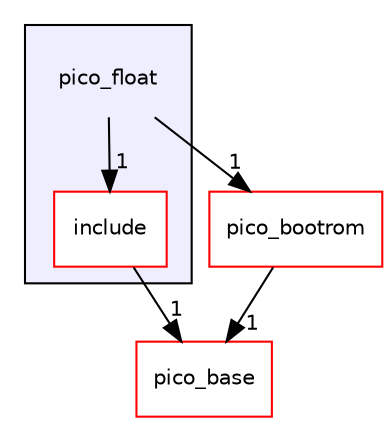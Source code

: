 digraph "pico_float" {
  compound=true
  node [ fontsize="10", fontname="Helvetica"];
  edge [ labelfontsize="10", labelfontname="Helvetica"];
  subgraph clusterdir_02c5349905c51d67906d2857d9ed3159 {
    graph [ bgcolor="#eeeeff", pencolor="black", label="" URL="dir_02c5349905c51d67906d2857d9ed3159.html"];
    dir_02c5349905c51d67906d2857d9ed3159 [shape=plaintext label="pico_float"];
    dir_080b47f648e8dd7a83a5034bfb02f73b [shape=box label="include" color="red" fillcolor="white" style="filled" URL="dir_080b47f648e8dd7a83a5034bfb02f73b.html"];
  }
  dir_fff3481d602476b324fe0f2e99114150 [shape=box label="pico_bootrom" fillcolor="white" style="filled" color="red" URL="dir_fff3481d602476b324fe0f2e99114150.html"];
  dir_ee4ba4c32933fd9d1c9bce216e67756d [shape=box label="pico_base" fillcolor="white" style="filled" color="red" URL="dir_ee4ba4c32933fd9d1c9bce216e67756d.html"];
  dir_fff3481d602476b324fe0f2e99114150->dir_ee4ba4c32933fd9d1c9bce216e67756d [headlabel="1", labeldistance=1.5 headhref="dir_000127_000007.html"];
  dir_080b47f648e8dd7a83a5034bfb02f73b->dir_ee4ba4c32933fd9d1c9bce216e67756d [headlabel="1", labeldistance=1.5 headhref="dir_000151_000007.html"];
  dir_02c5349905c51d67906d2857d9ed3159->dir_fff3481d602476b324fe0f2e99114150 [headlabel="1", labeldistance=1.5 headhref="dir_000150_000127.html"];
  dir_02c5349905c51d67906d2857d9ed3159->dir_080b47f648e8dd7a83a5034bfb02f73b [headlabel="1", labeldistance=1.5 headhref="dir_000150_000151.html"];
}
